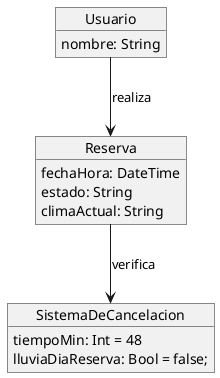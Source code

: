 @startuml
object Usuario {
  nombre: String
}

object Reserva {
  fechaHora: DateTime
  estado: String
  climaActual: String
}

object SistemaDeCancelacion {
  tiempoMin: Int = 48
  lluviaDiaReserva: Bool = false;
}

Usuario --> Reserva : realiza
Reserva --> SistemaDeCancelacion : verifica 
@enduml
